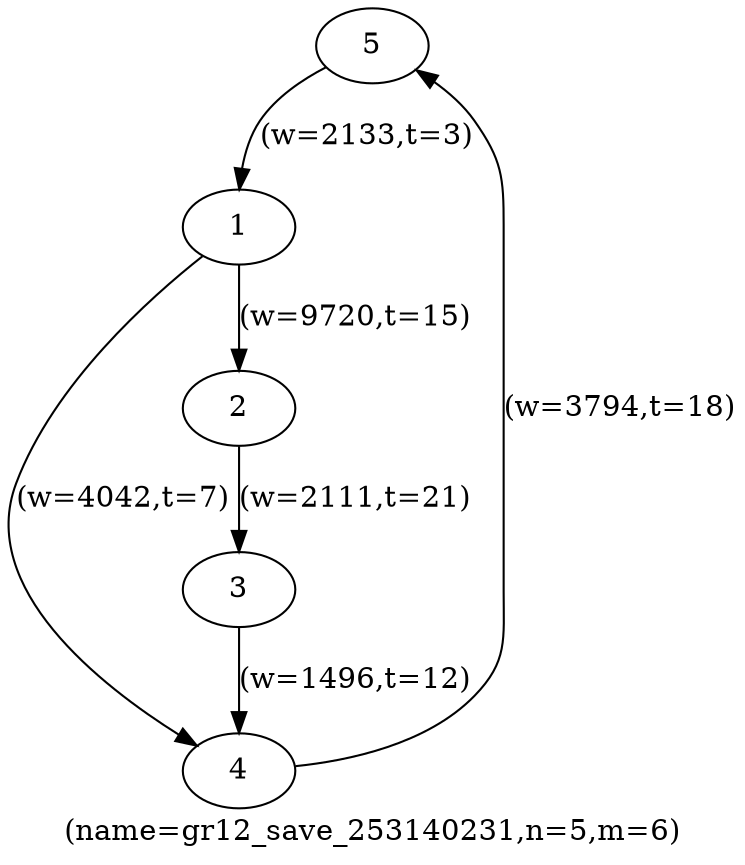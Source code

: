 digraph gr12_save_253140231 {
label="(name=gr12_save_253140231,n=5,m=6)";
	5 -> 1 [label="(w=2133,t=3)"];
	4 -> 5 [label="(w=3794,t=18)"];
	1 -> 4 [label="(w=4042,t=7)"];
	1 -> 2 [label="(w=9720,t=15)"];
	3 -> 4 [label="(w=1496,t=12)"];
	2 -> 3 [label="(w=2111,t=21)"];
4 [label="4"];
1 [label="1"];
3 [label="3"];
2 [label="2"];
5 [label="5"];
}
